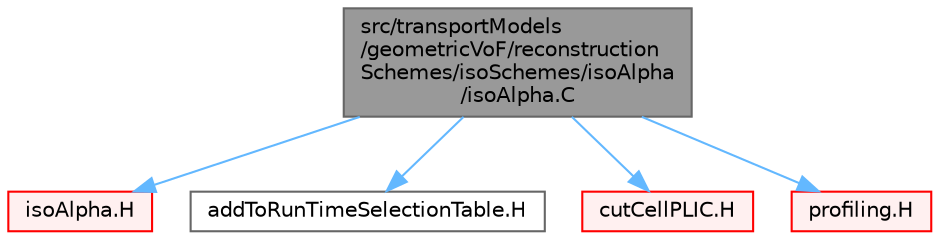 digraph "src/transportModels/geometricVoF/reconstructionSchemes/isoSchemes/isoAlpha/isoAlpha.C"
{
 // LATEX_PDF_SIZE
  bgcolor="transparent";
  edge [fontname=Helvetica,fontsize=10,labelfontname=Helvetica,labelfontsize=10];
  node [fontname=Helvetica,fontsize=10,shape=box,height=0.2,width=0.4];
  Node1 [id="Node000001",label="src/transportModels\l/geometricVoF/reconstruction\lSchemes/isoSchemes/isoAlpha\l/isoAlpha.C",height=0.2,width=0.4,color="gray40", fillcolor="grey60", style="filled", fontcolor="black",tooltip=" "];
  Node1 -> Node2 [id="edge1_Node000001_Node000002",color="steelblue1",style="solid",tooltip=" "];
  Node2 [id="Node000002",label="isoAlpha.H",height=0.2,width=0.4,color="red", fillcolor="#FFF0F0", style="filled",URL="$isoAlpha_8H.html",tooltip=" "];
  Node1 -> Node436 [id="edge2_Node000001_Node000436",color="steelblue1",style="solid",tooltip=" "];
  Node436 [id="Node000436",label="addToRunTimeSelectionTable.H",height=0.2,width=0.4,color="grey40", fillcolor="white", style="filled",URL="$addToRunTimeSelectionTable_8H.html",tooltip="Macros for easy insertion into run-time selection tables."];
  Node1 -> Node437 [id="edge3_Node000001_Node000437",color="steelblue1",style="solid",tooltip=" "];
  Node437 [id="Node000437",label="cutCellPLIC.H",height=0.2,width=0.4,color="red", fillcolor="#FFF0F0", style="filled",URL="$cutCellPLIC_8H.html",tooltip=" "];
  Node1 -> Node439 [id="edge4_Node000001_Node000439",color="steelblue1",style="solid",tooltip=" "];
  Node439 [id="Node000439",label="profiling.H",height=0.2,width=0.4,color="red", fillcolor="#FFF0F0", style="filled",URL="$profiling_8H.html",tooltip=" "];
}
